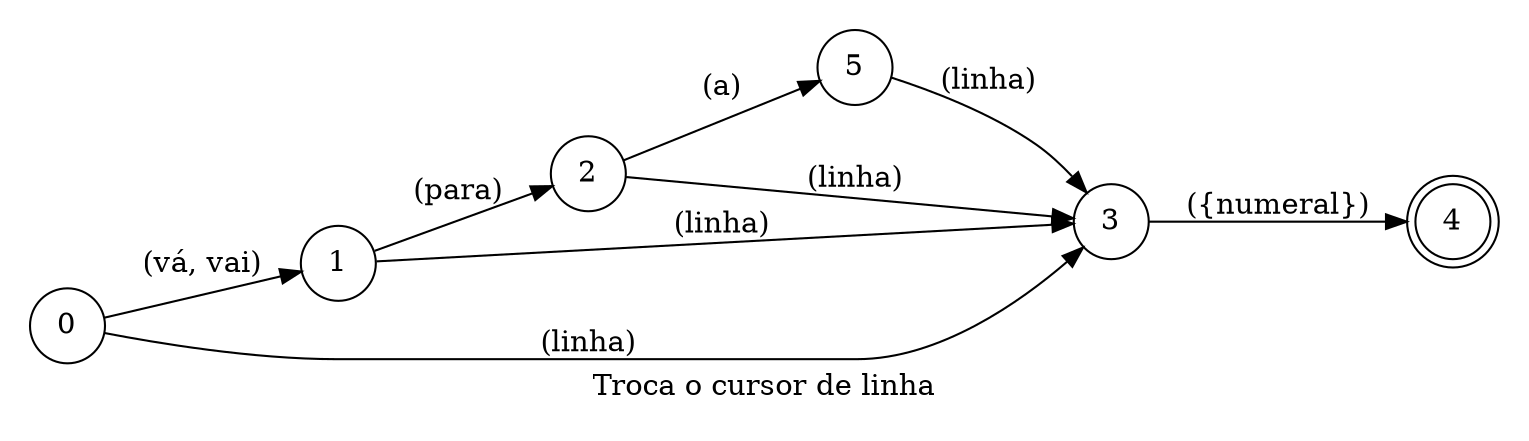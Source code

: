 digraph GoToLine {
    id="GoToLine";
    label="Troca o cursor de linha";
    lang="pt-BR";
    langName="Português";
    pad="0.2";
    rankdir=LR;
    node[shape=doublecircle]; 4;
    node[shape=circle];

    0 -> 1 [label="(vá, vai)"];
    1 -> 2 [label="(para)"];
    2 -> 5 [label="(a)"];
    {2 1 0 5} -> 3 [label="(linha)"];
    3 -> 4 [label="({numeral})", store=line];

    title="Cria uma linha nova";
    desc="Cria uma linha nova abaixo ou acima da linha atual";
}